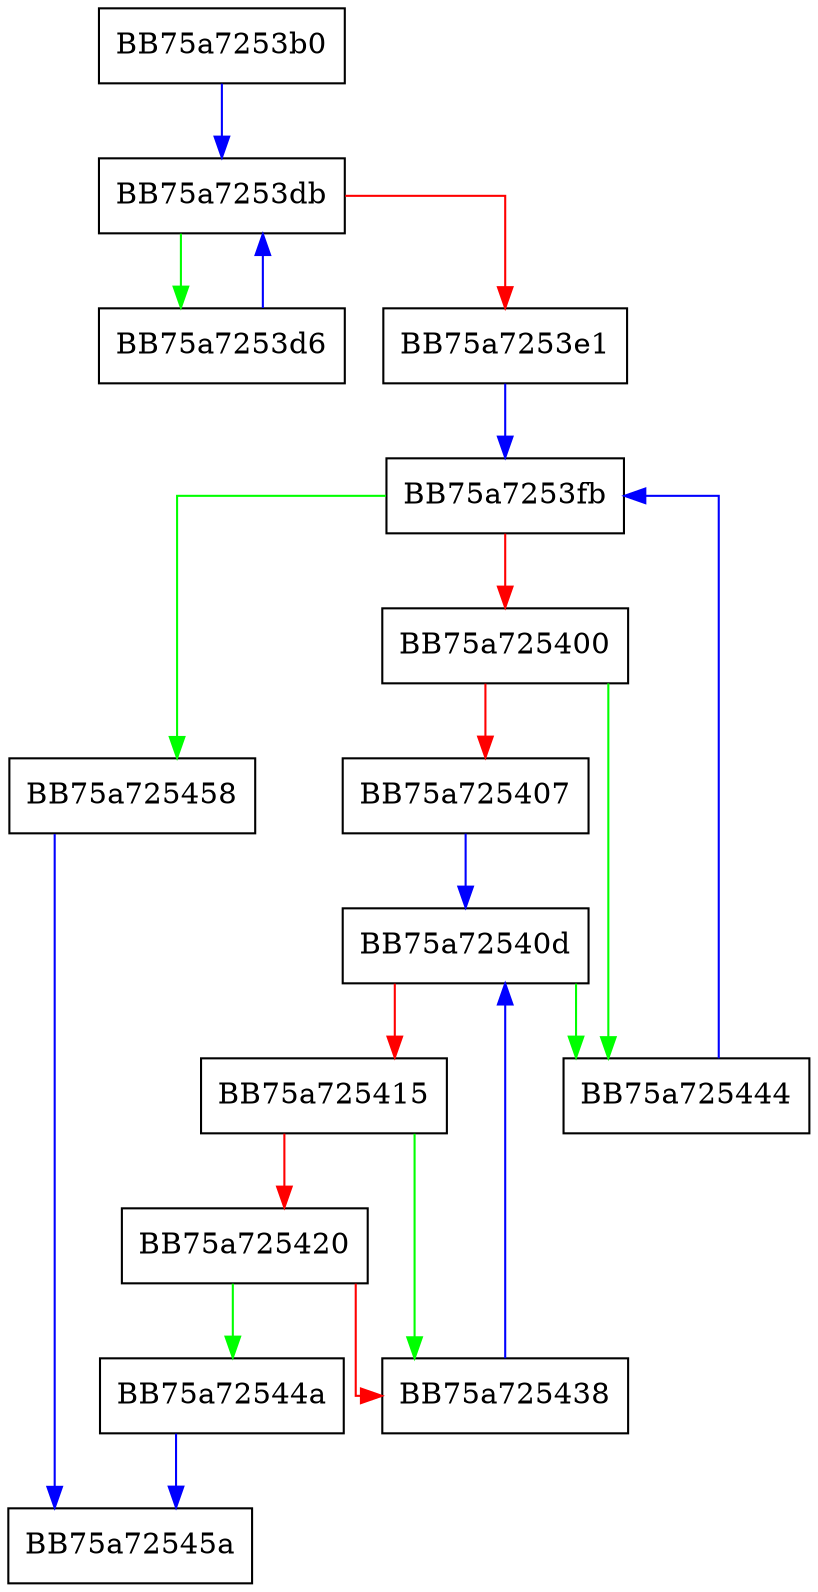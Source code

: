 digraph exprMightBeIndexed2 {
  node [shape="box"];
  graph [splines=ortho];
  BB75a7253b0 -> BB75a7253db [color="blue"];
  BB75a7253d6 -> BB75a7253db [color="blue"];
  BB75a7253db -> BB75a7253d6 [color="green"];
  BB75a7253db -> BB75a7253e1 [color="red"];
  BB75a7253e1 -> BB75a7253fb [color="blue"];
  BB75a7253fb -> BB75a725458 [color="green"];
  BB75a7253fb -> BB75a725400 [color="red"];
  BB75a725400 -> BB75a725444 [color="green"];
  BB75a725400 -> BB75a725407 [color="red"];
  BB75a725407 -> BB75a72540d [color="blue"];
  BB75a72540d -> BB75a725444 [color="green"];
  BB75a72540d -> BB75a725415 [color="red"];
  BB75a725415 -> BB75a725438 [color="green"];
  BB75a725415 -> BB75a725420 [color="red"];
  BB75a725420 -> BB75a72544a [color="green"];
  BB75a725420 -> BB75a725438 [color="red"];
  BB75a725438 -> BB75a72540d [color="blue"];
  BB75a725444 -> BB75a7253fb [color="blue"];
  BB75a72544a -> BB75a72545a [color="blue"];
  BB75a725458 -> BB75a72545a [color="blue"];
}